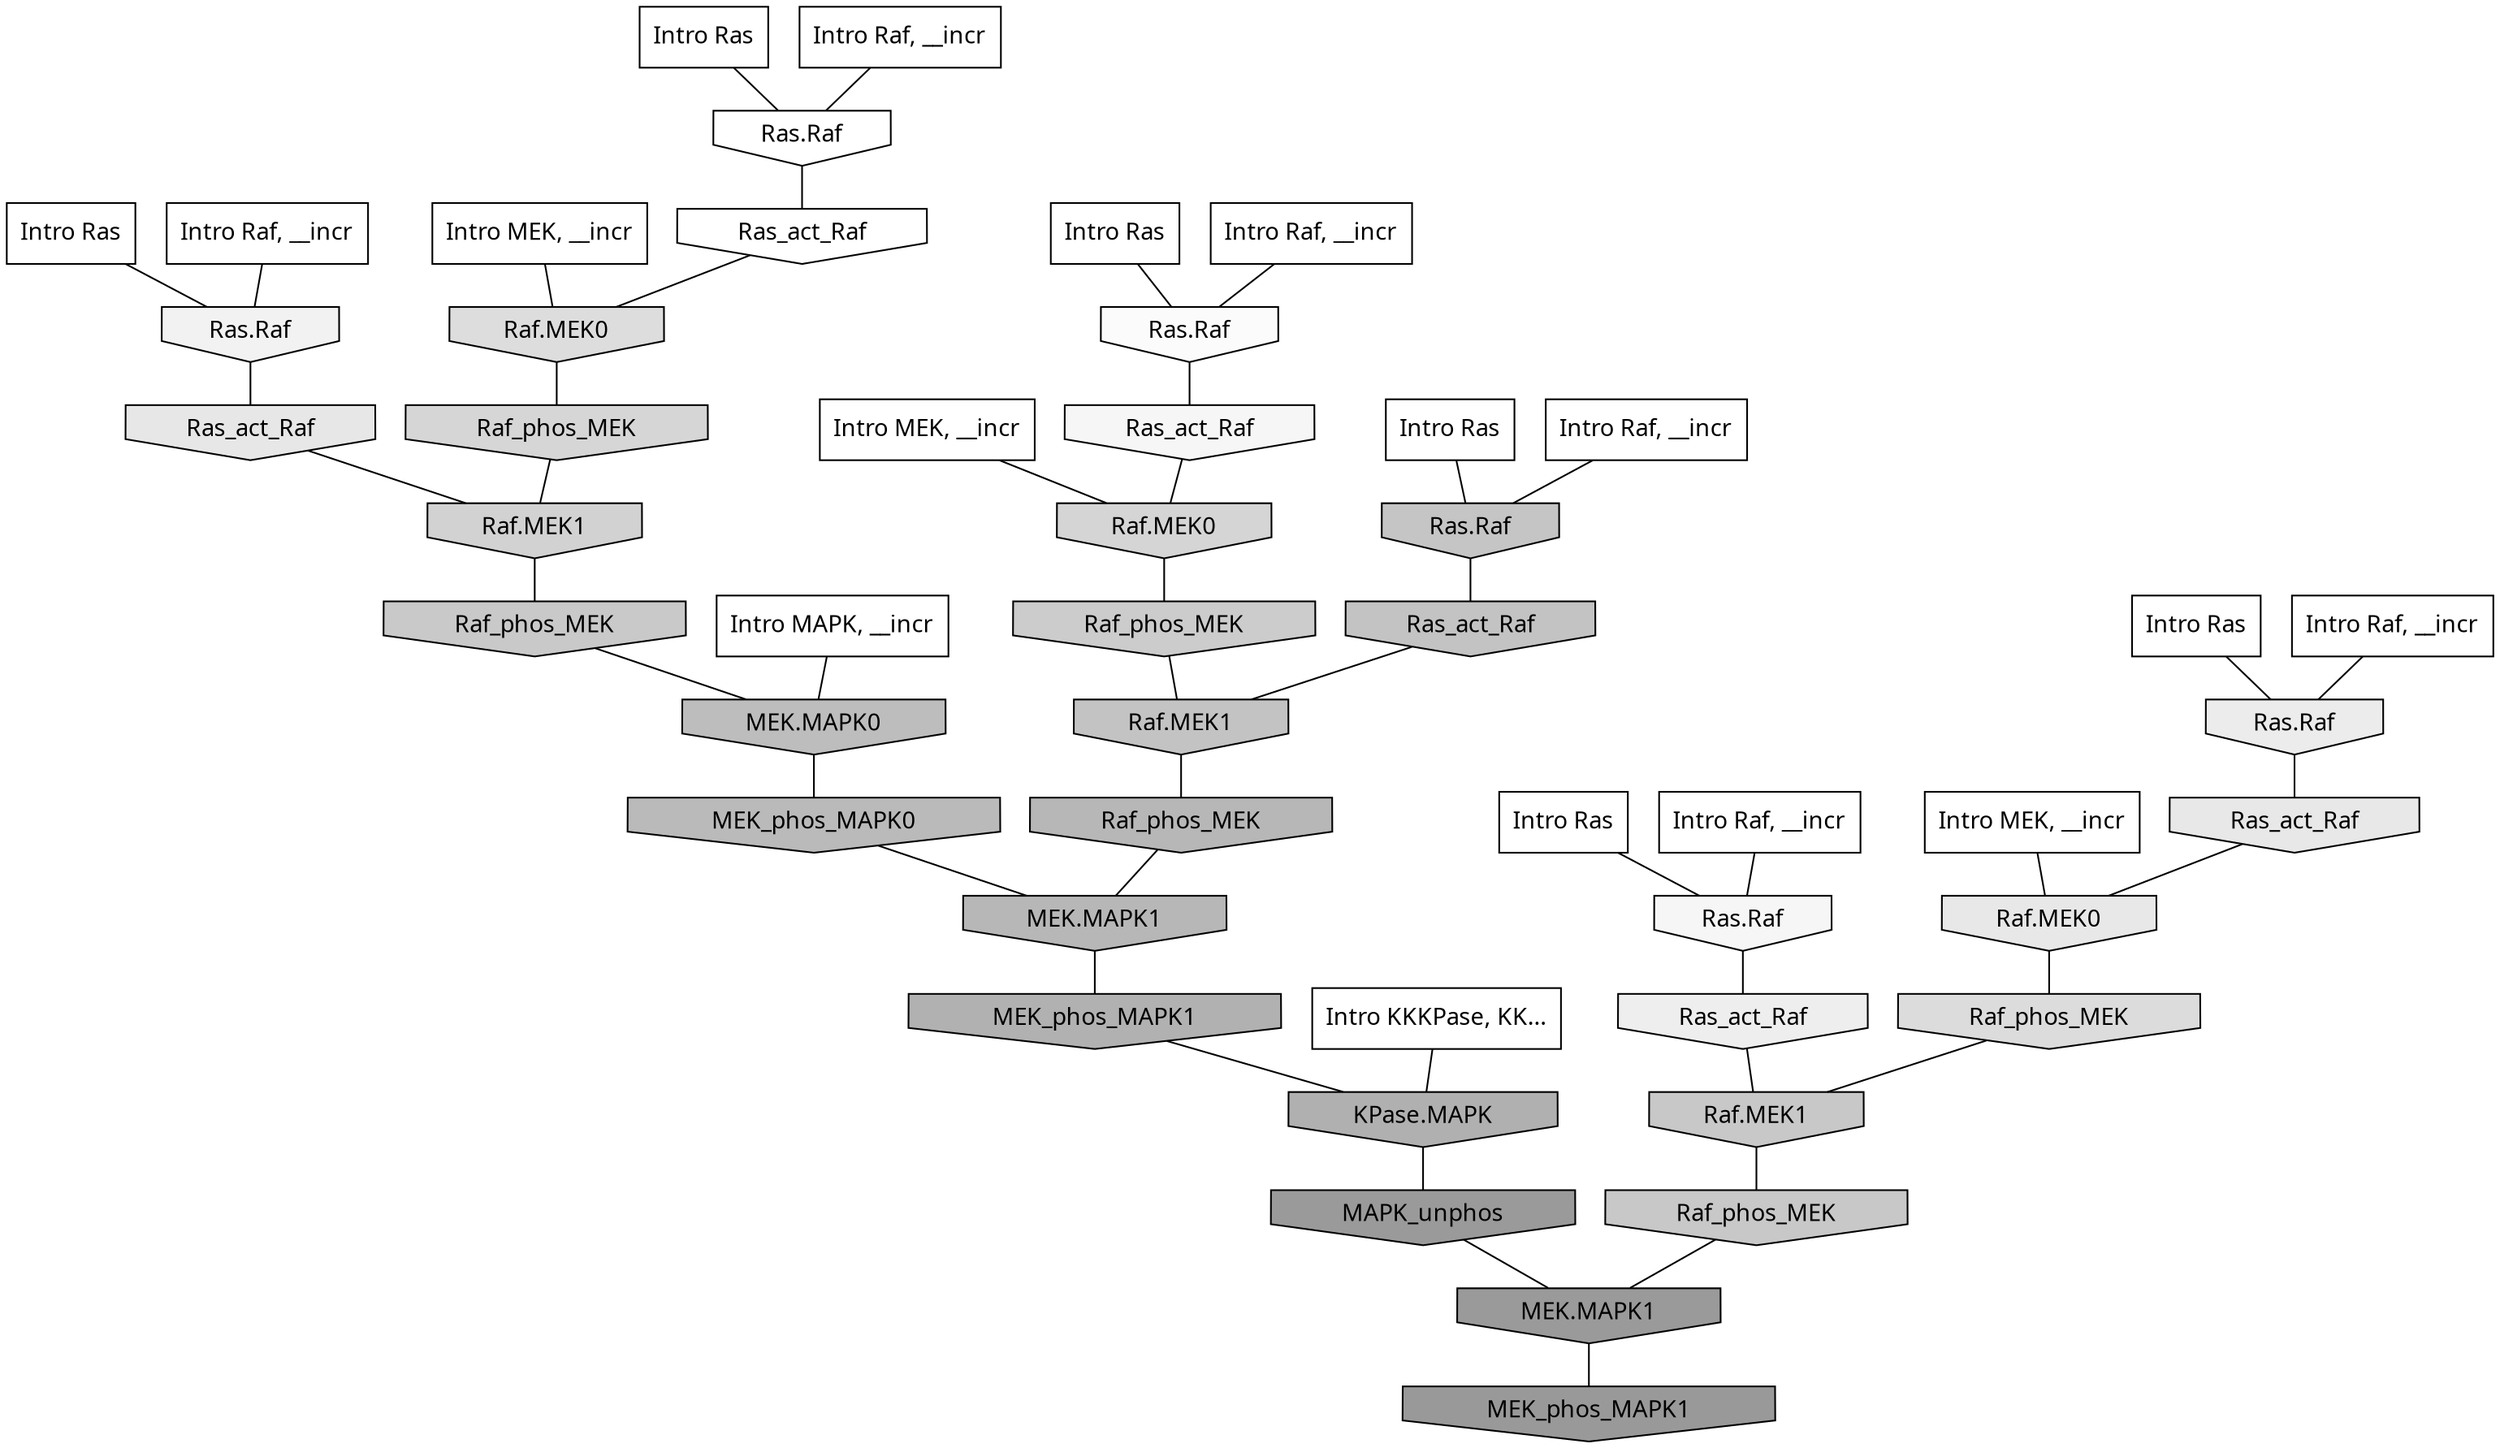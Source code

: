 digraph G{
  rankdir="TB";
  ranksep=0.30;
  node [fontname="CMU Serif"];
  edge [fontname="CMU Serif"];
  
  3 [label="Intro Ras", shape=rectangle, style=filled, fillcolor="0.000 0.000 1.000"]
  
  9 [label="Intro Ras", shape=rectangle, style=filled, fillcolor="0.000 0.000 1.000"]
  
  13 [label="Intro Ras", shape=rectangle, style=filled, fillcolor="0.000 0.000 1.000"]
  
  41 [label="Intro Ras", shape=rectangle, style=filled, fillcolor="0.000 0.000 1.000"]
  
  49 [label="Intro Ras", shape=rectangle, style=filled, fillcolor="0.000 0.000 1.000"]
  
  57 [label="Intro Ras", shape=rectangle, style=filled, fillcolor="0.000 0.000 1.000"]
  
  370 [label="Intro Raf, __incr", shape=rectangle, style=filled, fillcolor="0.000 0.000 1.000"]
  
  489 [label="Intro Raf, __incr", shape=rectangle, style=filled, fillcolor="0.000 0.000 1.000"]
  
  861 [label="Intro Raf, __incr", shape=rectangle, style=filled, fillcolor="0.000 0.000 1.000"]
  
  1018 [label="Intro Raf, __incr", shape=rectangle, style=filled, fillcolor="0.000 0.000 1.000"]
  
  1021 [label="Intro Raf, __incr", shape=rectangle, style=filled, fillcolor="0.000 0.000 1.000"]
  
  1065 [label="Intro Raf, __incr", shape=rectangle, style=filled, fillcolor="0.000 0.000 1.000"]
  
  1664 [label="Intro MEK, __incr", shape=rectangle, style=filled, fillcolor="0.000 0.000 1.000"]
  
  1883 [label="Intro MEK, __incr", shape=rectangle, style=filled, fillcolor="0.000 0.000 1.000"]
  
  2095 [label="Intro MEK, __incr", shape=rectangle, style=filled, fillcolor="0.000 0.000 1.000"]
  
  2589 [label="Intro MAPK, __incr", shape=rectangle, style=filled, fillcolor="0.000 0.000 1.000"]
  
  3137 [label="Intro KKKPase, KK...", shape=rectangle, style=filled, fillcolor="0.000 0.000 1.000"]
  
  3259 [label="Ras.Raf", shape=invhouse, style=filled, fillcolor="0.000 0.000 1.000"]
  
  3299 [label="Ras_act_Raf", shape=invhouse, style=filled, fillcolor="0.000 0.000 1.000"]
  
  3462 [label="Ras.Raf", shape=invhouse, style=filled, fillcolor="0.000 0.000 0.983"]
  
  3665 [label="Ras_act_Raf", shape=invhouse, style=filled, fillcolor="0.000 0.000 0.964"]
  
  3689 [label="Ras.Raf", shape=invhouse, style=filled, fillcolor="0.000 0.000 0.963"]
  
  3979 [label="Ras.Raf", shape=invhouse, style=filled, fillcolor="0.000 0.000 0.949"]
  
  4372 [label="Ras_act_Raf", shape=invhouse, style=filled, fillcolor="0.000 0.000 0.930"]
  
  4501 [label="Ras.Raf", shape=invhouse, style=filled, fillcolor="0.000 0.000 0.924"]
  
  4896 [label="Ras_act_Raf", shape=invhouse, style=filled, fillcolor="0.000 0.000 0.907"]
  
  4899 [label="Raf.MEK0", shape=invhouse, style=filled, fillcolor="0.000 0.000 0.907"]
  
  4903 [label="Ras_act_Raf", shape=invhouse, style=filled, fillcolor="0.000 0.000 0.906"]
  
  5964 [label="Raf.MEK0", shape=invhouse, style=filled, fillcolor="0.000 0.000 0.865"]
  
  6070 [label="Raf_phos_MEK", shape=invhouse, style=filled, fillcolor="0.000 0.000 0.860"]
  
  6816 [label="Raf_phos_MEK", shape=invhouse, style=filled, fillcolor="0.000 0.000 0.838"]
  
  7018 [label="Raf.MEK0", shape=invhouse, style=filled, fillcolor="0.000 0.000 0.833"]
  
  7522 [label="Raf.MEK1", shape=invhouse, style=filled, fillcolor="0.000 0.000 0.823"]
  
  8670 [label="Raf_phos_MEK", shape=invhouse, style=filled, fillcolor="0.000 0.000 0.798"]
  
  9242 [label="Raf_phos_MEK", shape=invhouse, style=filled, fillcolor="0.000 0.000 0.786"]
  
  9514 [label="Raf.MEK1", shape=invhouse, style=filled, fillcolor="0.000 0.000 0.782"]
  
  9556 [label="Raf_phos_MEK", shape=invhouse, style=filled, fillcolor="0.000 0.000 0.782"]
  
  10276 [label="Ras.Raf", shape=invhouse, style=filled, fillcolor="0.000 0.000 0.770"]
  
  10794 [label="Ras_act_Raf", shape=invhouse, style=filled, fillcolor="0.000 0.000 0.763"]
  
  10800 [label="Raf.MEK1", shape=invhouse, style=filled, fillcolor="0.000 0.000 0.763"]
  
  12786 [label="MEK.MAPK0", shape=invhouse, style=filled, fillcolor="0.000 0.000 0.739"]
  
  13662 [label="MEK_phos_MAPK0", shape=invhouse, style=filled, fillcolor="0.000 0.000 0.728"]
  
  14779 [label="Raf_phos_MEK", shape=invhouse, style=filled, fillcolor="0.000 0.000 0.718"]
  
  14788 [label="MEK.MAPK1", shape=invhouse, style=filled, fillcolor="0.000 0.000 0.718"]
  
  16477 [label="MEK_phos_MAPK1", shape=invhouse, style=filled, fillcolor="0.000 0.000 0.695"]
  
  16902 [label="KPase.MAPK", shape=invhouse, style=filled, fillcolor="0.000 0.000 0.688"]
  
  19841 [label="MAPK_unphos", shape=invhouse, style=filled, fillcolor="0.000 0.000 0.602"]
  
  19842 [label="MEK.MAPK1", shape=invhouse, style=filled, fillcolor="0.000 0.000 0.602"]
  
  19882 [label="MEK_phos_MAPK1", shape=invhouse, style=filled, fillcolor="0.000 0.000 0.600"]
  
  
  19842 -> 19882 [dir=none, color="0.000 0.000 0.000"] 
  19841 -> 19842 [dir=none, color="0.000 0.000 0.000"] 
  16902 -> 19841 [dir=none, color="0.000 0.000 0.000"] 
  16477 -> 16902 [dir=none, color="0.000 0.000 0.000"] 
  14788 -> 16477 [dir=none, color="0.000 0.000 0.000"] 
  14779 -> 14788 [dir=none, color="0.000 0.000 0.000"] 
  13662 -> 14788 [dir=none, color="0.000 0.000 0.000"] 
  12786 -> 13662 [dir=none, color="0.000 0.000 0.000"] 
  10800 -> 14779 [dir=none, color="0.000 0.000 0.000"] 
  10794 -> 10800 [dir=none, color="0.000 0.000 0.000"] 
  10276 -> 10794 [dir=none, color="0.000 0.000 0.000"] 
  9556 -> 19842 [dir=none, color="0.000 0.000 0.000"] 
  9514 -> 9556 [dir=none, color="0.000 0.000 0.000"] 
  9242 -> 12786 [dir=none, color="0.000 0.000 0.000"] 
  8670 -> 10800 [dir=none, color="0.000 0.000 0.000"] 
  7522 -> 9242 [dir=none, color="0.000 0.000 0.000"] 
  7018 -> 8670 [dir=none, color="0.000 0.000 0.000"] 
  6816 -> 7522 [dir=none, color="0.000 0.000 0.000"] 
  6070 -> 9514 [dir=none, color="0.000 0.000 0.000"] 
  5964 -> 6816 [dir=none, color="0.000 0.000 0.000"] 
  4903 -> 7522 [dir=none, color="0.000 0.000 0.000"] 
  4899 -> 6070 [dir=none, color="0.000 0.000 0.000"] 
  4896 -> 4899 [dir=none, color="0.000 0.000 0.000"] 
  4501 -> 4896 [dir=none, color="0.000 0.000 0.000"] 
  4372 -> 9514 [dir=none, color="0.000 0.000 0.000"] 
  3979 -> 4903 [dir=none, color="0.000 0.000 0.000"] 
  3689 -> 4372 [dir=none, color="0.000 0.000 0.000"] 
  3665 -> 7018 [dir=none, color="0.000 0.000 0.000"] 
  3462 -> 3665 [dir=none, color="0.000 0.000 0.000"] 
  3299 -> 5964 [dir=none, color="0.000 0.000 0.000"] 
  3259 -> 3299 [dir=none, color="0.000 0.000 0.000"] 
  3137 -> 16902 [dir=none, color="0.000 0.000 0.000"] 
  2589 -> 12786 [dir=none, color="0.000 0.000 0.000"] 
  2095 -> 5964 [dir=none, color="0.000 0.000 0.000"] 
  1883 -> 7018 [dir=none, color="0.000 0.000 0.000"] 
  1664 -> 4899 [dir=none, color="0.000 0.000 0.000"] 
  1065 -> 3689 [dir=none, color="0.000 0.000 0.000"] 
  1021 -> 3979 [dir=none, color="0.000 0.000 0.000"] 
  1018 -> 3259 [dir=none, color="0.000 0.000 0.000"] 
  861 -> 3462 [dir=none, color="0.000 0.000 0.000"] 
  489 -> 10276 [dir=none, color="0.000 0.000 0.000"] 
  370 -> 4501 [dir=none, color="0.000 0.000 0.000"] 
  57 -> 4501 [dir=none, color="0.000 0.000 0.000"] 
  49 -> 10276 [dir=none, color="0.000 0.000 0.000"] 
  41 -> 3259 [dir=none, color="0.000 0.000 0.000"] 
  13 -> 3689 [dir=none, color="0.000 0.000 0.000"] 
  9 -> 3462 [dir=none, color="0.000 0.000 0.000"] 
  3 -> 3979 [dir=none, color="0.000 0.000 0.000"] 
  
  }
